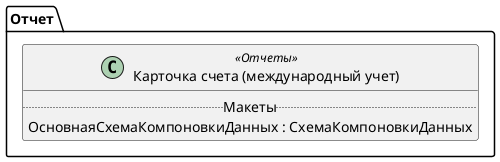 ﻿@startuml КарточкаСчетаМеждународный
'!include templates.wsd
'..\include templates.wsd
class Отчет.КарточкаСчетаМеждународный as "Карточка счета (международный учет)" <<Отчеты>>
{
..Макеты..
ОсновнаяСхемаКомпоновкиДанных : СхемаКомпоновкиДанных
}
@enduml
